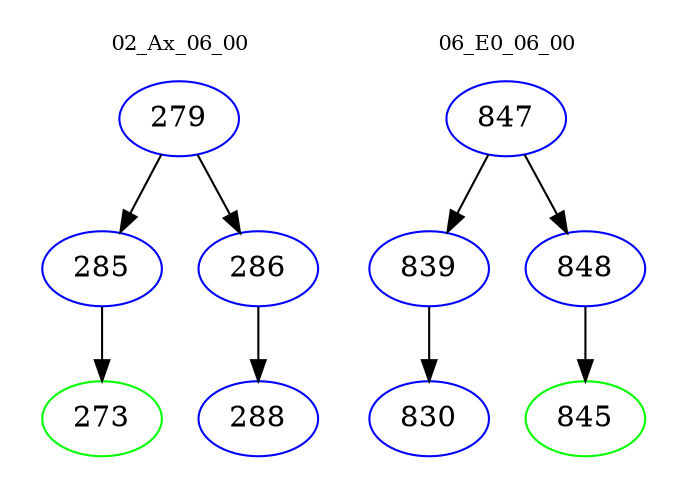 digraph{
subgraph cluster_0 {
color = white
label = "02_Ax_06_00";
fontsize=10;
T0_279 [label="279", color="blue"]
T0_279 -> T0_285 [color="black"]
T0_285 [label="285", color="blue"]
T0_285 -> T0_273 [color="black"]
T0_273 [label="273", color="green"]
T0_279 -> T0_286 [color="black"]
T0_286 [label="286", color="blue"]
T0_286 -> T0_288 [color="black"]
T0_288 [label="288", color="blue"]
}
subgraph cluster_1 {
color = white
label = "06_E0_06_00";
fontsize=10;
T1_847 [label="847", color="blue"]
T1_847 -> T1_839 [color="black"]
T1_839 [label="839", color="blue"]
T1_839 -> T1_830 [color="black"]
T1_830 [label="830", color="blue"]
T1_847 -> T1_848 [color="black"]
T1_848 [label="848", color="blue"]
T1_848 -> T1_845 [color="black"]
T1_845 [label="845", color="green"]
}
}
